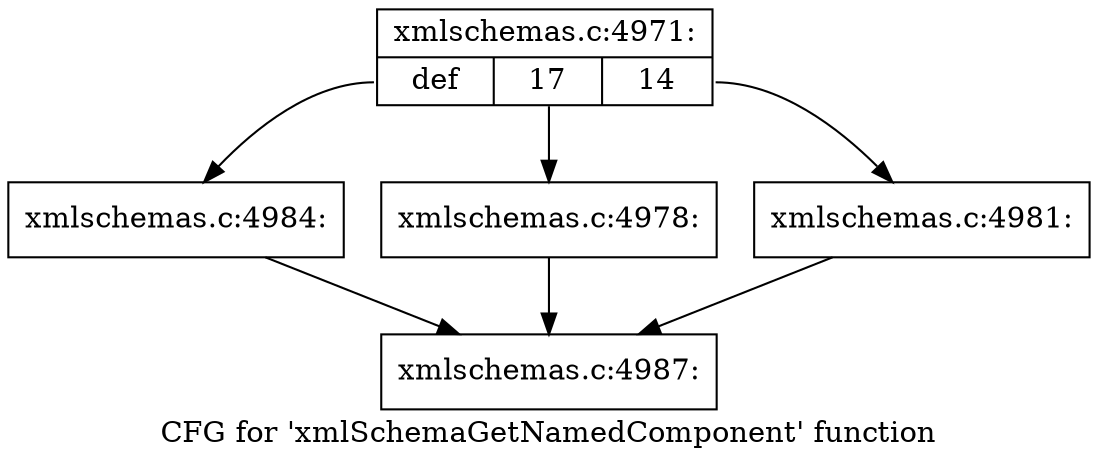 digraph "CFG for 'xmlSchemaGetNamedComponent' function" {
	label="CFG for 'xmlSchemaGetNamedComponent' function";

	Node0x508cc60 [shape=record,label="{xmlschemas.c:4971:|{<s0>def|<s1>17|<s2>14}}"];
	Node0x508cc60:s0 -> Node0x5095f00;
	Node0x508cc60:s1 -> Node0x5096240;
	Node0x508cc60:s2 -> Node0x5096c90;
	Node0x5096240 [shape=record,label="{xmlschemas.c:4978:}"];
	Node0x5096240 -> Node0x5095100;
	Node0x5096c90 [shape=record,label="{xmlschemas.c:4981:}"];
	Node0x5096c90 -> Node0x5095100;
	Node0x5095f00 [shape=record,label="{xmlschemas.c:4984:}"];
	Node0x5095f00 -> Node0x5095100;
	Node0x5095100 [shape=record,label="{xmlschemas.c:4987:}"];
}
